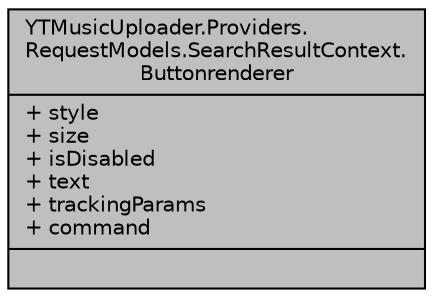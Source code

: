 digraph "YTMusicUploader.Providers.RequestModels.SearchResultContext.Buttonrenderer"
{
 // LATEX_PDF_SIZE
  edge [fontname="Helvetica",fontsize="10",labelfontname="Helvetica",labelfontsize="10"];
  node [fontname="Helvetica",fontsize="10",shape=record];
  Node1 [label="{YTMusicUploader.Providers.\lRequestModels.SearchResultContext.\lButtonrenderer\n|+ style\l+ size\l+ isDisabled\l+ text\l+ trackingParams\l+ command\l|}",height=0.2,width=0.4,color="black", fillcolor="grey75", style="filled", fontcolor="black",tooltip=" "];
}
